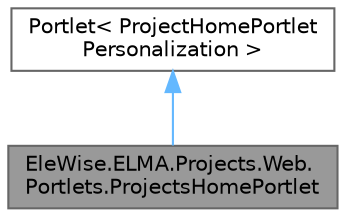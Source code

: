 digraph "EleWise.ELMA.Projects.Web.Portlets.ProjectsHomePortlet"
{
 // LATEX_PDF_SIZE
  bgcolor="transparent";
  edge [fontname=Helvetica,fontsize=10,labelfontname=Helvetica,labelfontsize=10];
  node [fontname=Helvetica,fontsize=10,shape=box,height=0.2,width=0.4];
  Node1 [id="Node000001",label="EleWise.ELMA.Projects.Web.\lPortlets.ProjectsHomePortlet",height=0.2,width=0.4,color="gray40", fillcolor="grey60", style="filled", fontcolor="black",tooltip="Портлет быстрого доступа \"Проекты+\"."];
  Node2 -> Node1 [id="edge1_Node000001_Node000002",dir="back",color="steelblue1",style="solid",tooltip=" "];
  Node2 [id="Node000002",label="Portlet\< ProjectHomePortlet\lPersonalization \>",height=0.2,width=0.4,color="gray40", fillcolor="white", style="filled",tooltip=" "];
}
